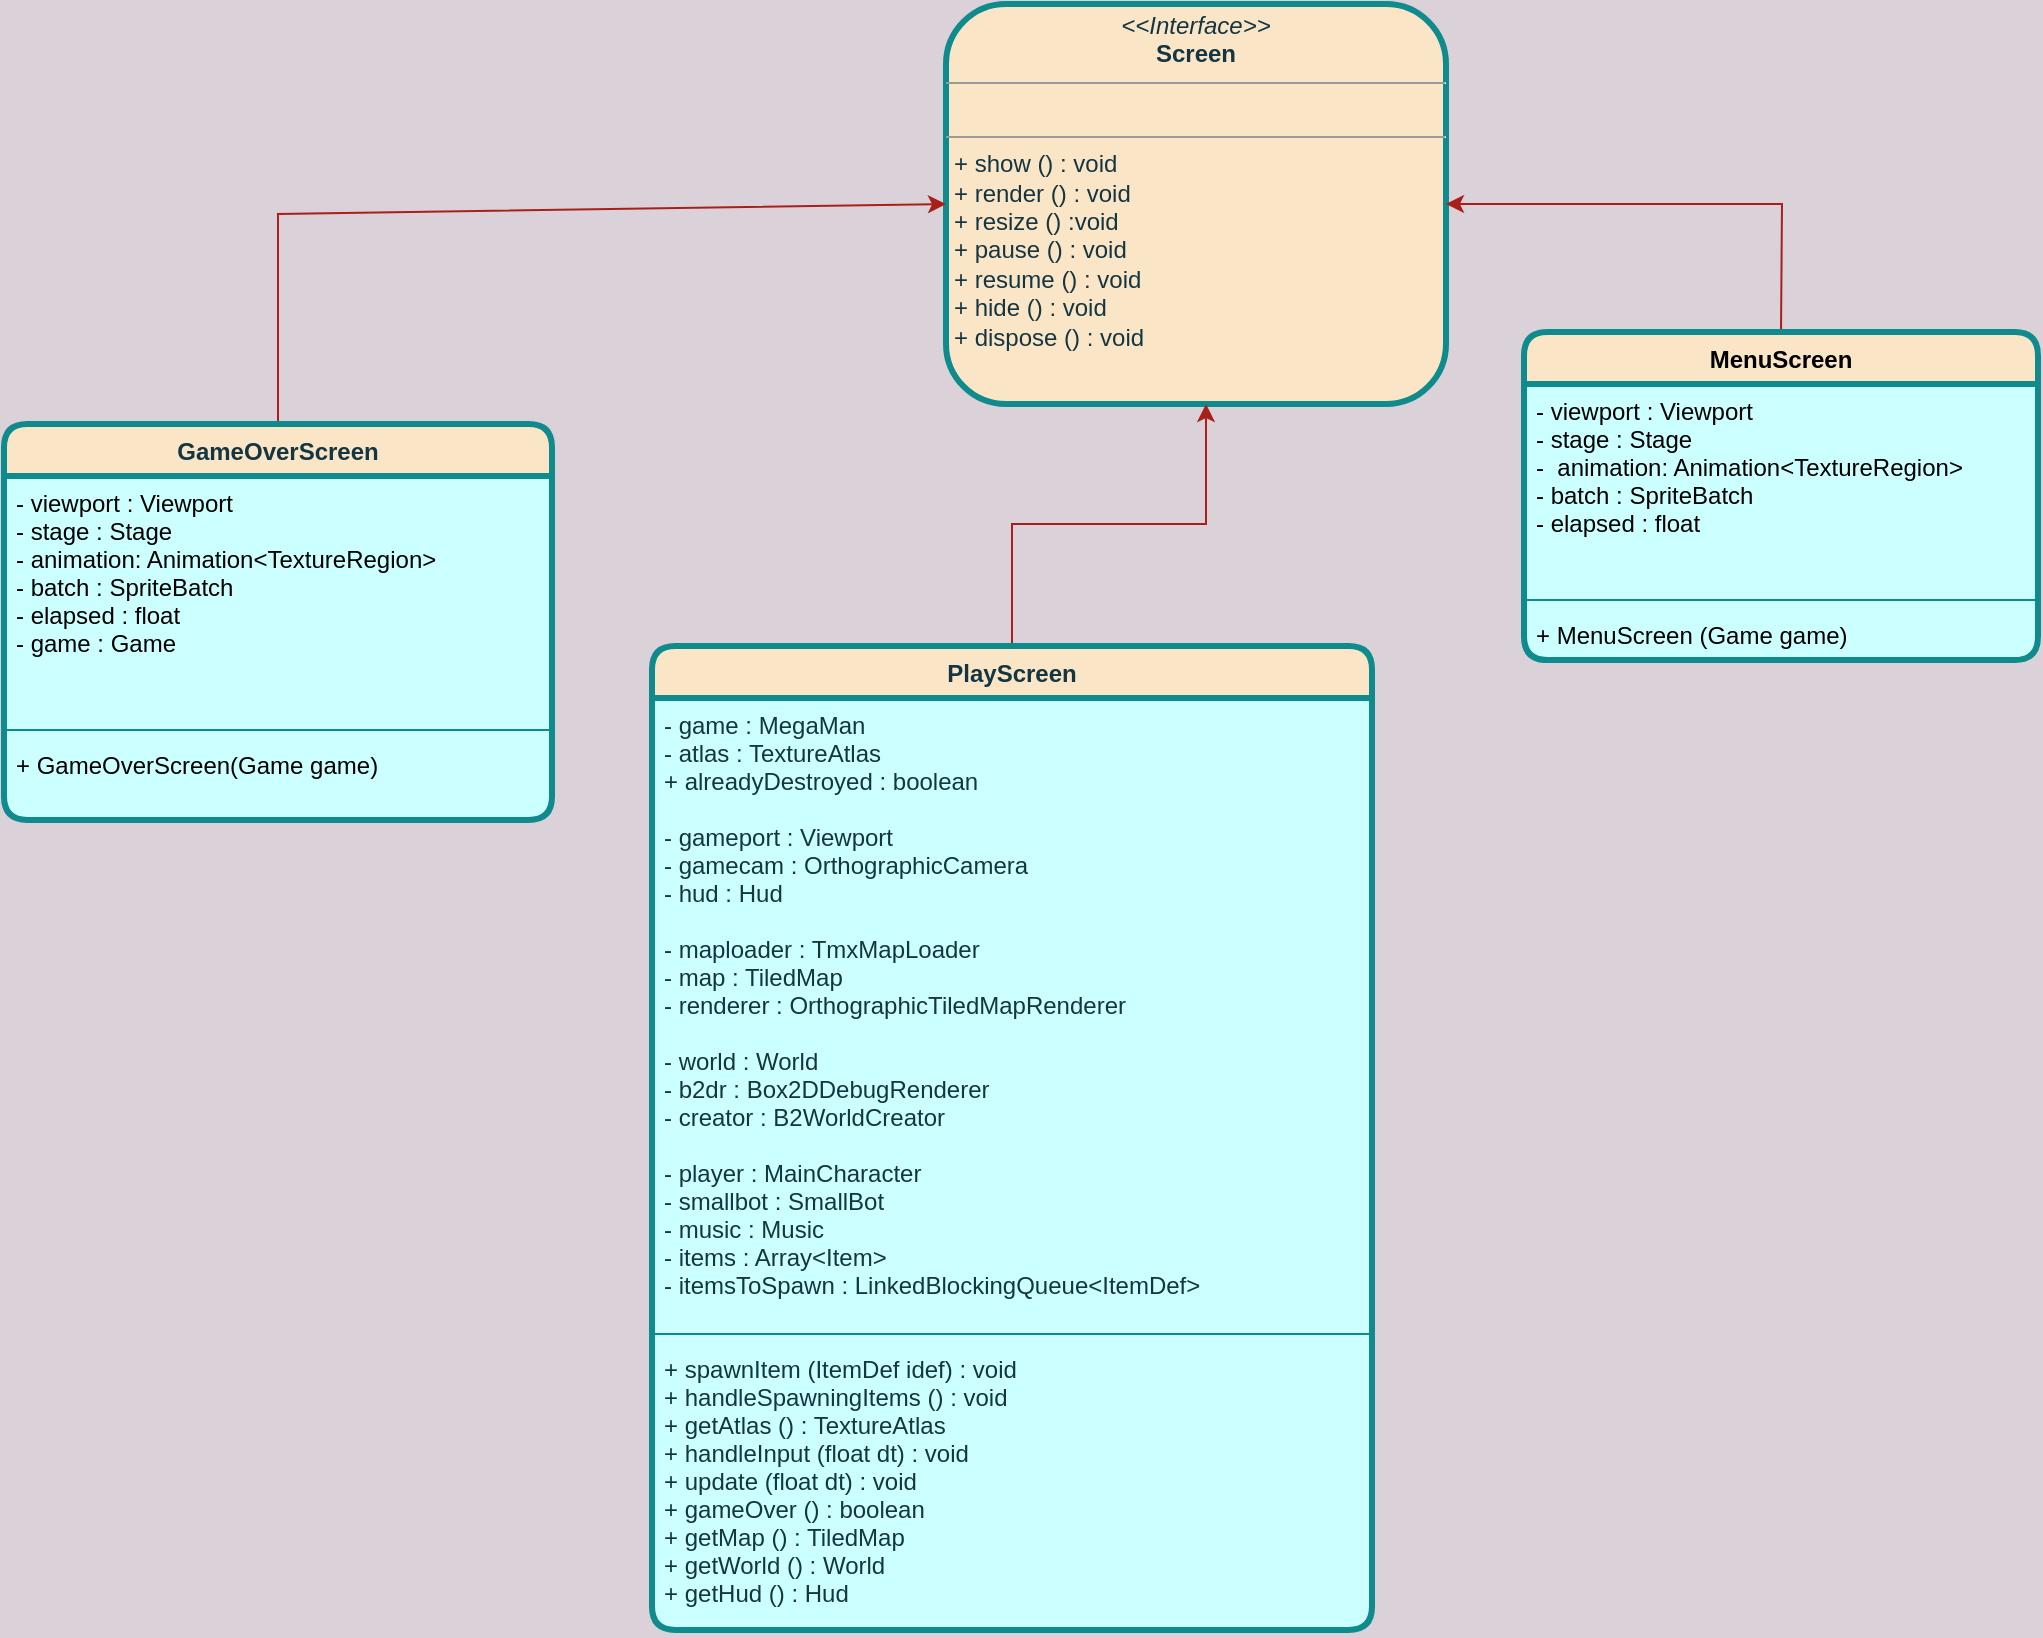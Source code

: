 <mxfile>
    <diagram id="T_rr_vH3T_Zj2dJ4vRbg" name="Screens">
        <mxGraphModel dx="673" dy="473" grid="0" gridSize="10" guides="1" tooltips="1" connect="1" arrows="1" fold="1" page="1" pageScale="1" pageWidth="1100" pageHeight="850" background="#DAD2D8" math="0" shadow="0">
            <root>
                <mxCell id="0"/>
                <mxCell id="1" parent="0"/>
                <mxCell id="1nIsizkF0hct226UoQhQ-2" value="&lt;p style=&quot;margin: 0px ; margin-top: 4px ; text-align: center&quot;&gt;&lt;i&gt;&amp;lt;&amp;lt;Interface&amp;gt;&amp;gt;&lt;/i&gt;&lt;br&gt;&lt;b&gt;Screen&lt;/b&gt;&lt;/p&gt;&lt;hr size=&quot;1&quot;&gt;&lt;p style=&quot;margin: 0px ; margin-left: 4px&quot;&gt;&lt;br&gt;&lt;/p&gt;&lt;hr size=&quot;1&quot;&gt;&lt;p style=&quot;margin: 0px ; margin-left: 4px&quot;&gt;+ show () : void&lt;br&gt;+ render () : void&lt;/p&gt;&lt;p style=&quot;margin: 0px ; margin-left: 4px&quot;&gt;+ resize () :void&lt;/p&gt;&lt;p style=&quot;margin: 0px ; margin-left: 4px&quot;&gt;+ pause () : void&lt;/p&gt;&lt;p style=&quot;margin: 0px ; margin-left: 4px&quot;&gt;+ resume () : void&lt;/p&gt;&lt;p style=&quot;margin: 0px ; margin-left: 4px&quot;&gt;+ hide () : void&lt;/p&gt;&lt;p style=&quot;margin: 0px ; margin-left: 4px&quot;&gt;+ dispose () : void&lt;/p&gt;" style="verticalAlign=top;align=left;overflow=fill;fontSize=12;fontFamily=Helvetica;html=1;strokeWidth=3;rounded=1;shadow=0;sketch=0;glass=0;perimeterSpacing=0;fillColor=#FAE5C7;strokeColor=#0F8B8D;fontColor=#143642;" parent="1" vertex="1">
                    <mxGeometry x="480" y="20" width="250" height="200" as="geometry"/>
                </mxCell>
                <mxCell id="1nIsizkF0hct226UoQhQ-43" style="edgeStyle=none;rounded=0;orthogonalLoop=1;jettySize=auto;html=1;exitX=0.5;exitY=0;exitDx=0;exitDy=0;entryX=0.52;entryY=1;entryDx=0;entryDy=0;entryPerimeter=0;labelBackgroundColor=#DAD2D8;fontColor=#143642;strokeColor=#A8201A;" parent="1" source="1nIsizkF0hct226UoQhQ-37" target="1nIsizkF0hct226UoQhQ-2" edge="1">
                    <mxGeometry relative="1" as="geometry">
                        <mxPoint x="600" y="220" as="targetPoint"/>
                        <Array as="points">
                            <mxPoint x="513" y="280"/>
                            <mxPoint x="610" y="280"/>
                        </Array>
                    </mxGeometry>
                </mxCell>
                <mxCell id="1nIsizkF0hct226UoQhQ-37" value="PlayScreen" style="swimlane;fontStyle=1;align=center;verticalAlign=top;childLayout=stackLayout;horizontal=1;startSize=26;horizontalStack=0;resizeParent=1;resizeParentMax=0;resizeLast=0;collapsible=1;marginBottom=0;strokeColor=#0F8B8D;fillColor=#FAE5C7;rounded=1;strokeWidth=3;fontColor=#143642;swimlaneFillColor=#CCFFFF;" parent="1" vertex="1">
                    <mxGeometry x="333" y="341" width="360" height="492" as="geometry"/>
                </mxCell>
                <mxCell id="1nIsizkF0hct226UoQhQ-38" value="- game : MegaMan&#10;- atlas : TextureAtlas&#10;+ alreadyDestroyed : boolean&#10;&#10;- gameport : Viewport&#10;- gamecam : OrthographicCamera&#10;- hud : Hud&#10;&#10;- maploader : TmxMapLoader&#10;- map : TiledMap&#10;- renderer : OrthographicTiledMapRenderer&#10;&#10;- world : World&#10;- b2dr : Box2DDebugRenderer&#10;- creator : B2WorldCreator&#10;&#10;- player : MainCharacter&#10;- smallbot : SmallBot&#10;- music : Music&#10;- items : Array&lt;Item&gt;&#10;- itemsToSpawn : LinkedBlockingQueue&lt;ItemDef&gt;&#10;" style="text;align=left;verticalAlign=top;spacingLeft=4;spacingRight=4;overflow=hidden;rotatable=0;points=[[0,0.5],[1,0.5]];portConstraint=eastwest;strokeWidth=3;labelBackgroundColor=none;fontColor=#143642;" parent="1nIsizkF0hct226UoQhQ-37" vertex="1">
                    <mxGeometry y="26" width="360" height="314" as="geometry"/>
                </mxCell>
                <mxCell id="1nIsizkF0hct226UoQhQ-39" value="" style="line;strokeWidth=1;fillColor=none;align=left;verticalAlign=middle;spacingTop=-1;spacingLeft=3;spacingRight=3;rotatable=0;labelPosition=right;points=[];portConstraint=eastwest;labelBackgroundColor=#DAD2D8;strokeColor=#0F8B8D;fontColor=#143642;" parent="1nIsizkF0hct226UoQhQ-37" vertex="1">
                    <mxGeometry y="340" width="360" height="8" as="geometry"/>
                </mxCell>
                <mxCell id="1nIsizkF0hct226UoQhQ-40" value="+ spawnItem (ItemDef idef) : void&#10;+ handleSpawningItems () : void&#10;+ getAtlas () : TextureAtlas&#10;+ handleInput (float dt) : void&#10;+ update (float dt) : void&#10;+ gameOver () : boolean&#10;+ getMap () : TiledMap&#10;+ getWorld () : World&#10;+ getHud () : Hud&#10;&#10;" style="text;strokeColor=none;fillColor=none;align=left;verticalAlign=top;spacingLeft=4;spacingRight=4;overflow=hidden;rotatable=0;points=[[0,0.5],[1,0.5]];portConstraint=eastwest;fontColor=#143642;fontStyle=0" parent="1nIsizkF0hct226UoQhQ-37" vertex="1">
                    <mxGeometry y="348" width="360" height="144" as="geometry"/>
                </mxCell>
                <mxCell id="XhEpvrir_DNmie8bjjB5-18" style="edgeStyle=none;html=1;exitX=0.5;exitY=0;exitDx=0;exitDy=0;entryX=0;entryY=0.5;entryDx=0;entryDy=0;fontColor=#CC0000;rounded=0;strokeColor=#A8201A;" parent="1" source="XhEpvrir_DNmie8bjjB5-14" target="1nIsizkF0hct226UoQhQ-2" edge="1">
                    <mxGeometry relative="1" as="geometry">
                        <Array as="points">
                            <mxPoint x="146" y="125"/>
                        </Array>
                    </mxGeometry>
                </mxCell>
                <mxCell id="XhEpvrir_DNmie8bjjB5-14" value="GameOverScreen" style="swimlane;fontStyle=1;align=center;verticalAlign=top;childLayout=stackLayout;horizontal=1;startSize=26;horizontalStack=0;resizeParent=1;resizeParentMax=0;resizeLast=0;collapsible=1;marginBottom=0;strokeColor=#0F8B8D;fillColor=#FAE5C7;rounded=1;strokeWidth=3;fontColor=#143642;swimlaneFillColor=#CCFFFF;" parent="1" vertex="1">
                    <mxGeometry x="9" y="230" width="274" height="198" as="geometry"/>
                </mxCell>
                <mxCell id="XhEpvrir_DNmie8bjjB5-15" value="- viewport : Viewport&#10;- stage : Stage&#10;- animation: Animation&lt;TextureRegion&gt;&#10;- batch : SpriteBatch&#10;- elapsed : float&#10;- game : Game" style="text;strokeColor=none;fillColor=none;align=left;verticalAlign=top;spacingLeft=4;spacingRight=4;overflow=hidden;rotatable=0;points=[[0,0.5],[1,0.5]];portConstraint=eastwest;fontColor=#000000;" parent="XhEpvrir_DNmie8bjjB5-14" vertex="1">
                    <mxGeometry y="26" width="274" height="123" as="geometry"/>
                </mxCell>
                <mxCell id="XhEpvrir_DNmie8bjjB5-16" value="" style="line;strokeWidth=1;fillColor=none;align=left;verticalAlign=middle;spacingTop=-1;spacingLeft=3;spacingRight=3;rotatable=0;labelPosition=right;points=[];portConstraint=eastwest;fontColor=#000000;strokeColor=#0F8B8D;" parent="XhEpvrir_DNmie8bjjB5-14" vertex="1">
                    <mxGeometry y="149" width="274" height="8" as="geometry"/>
                </mxCell>
                <mxCell id="XhEpvrir_DNmie8bjjB5-17" value="+ GameOverScreen(Game game)&#10;" style="text;strokeColor=none;fillColor=none;align=left;verticalAlign=top;spacingLeft=4;spacingRight=4;overflow=hidden;rotatable=0;points=[[0,0.5],[1,0.5]];portConstraint=eastwest;fontColor=#000000;" parent="XhEpvrir_DNmie8bjjB5-14" vertex="1">
                    <mxGeometry y="157" width="274" height="41" as="geometry"/>
                </mxCell>
                <mxCell id="XhEpvrir_DNmie8bjjB5-23" style="edgeStyle=none;rounded=0;html=1;exitX=0.5;exitY=0;exitDx=0;exitDy=0;entryX=1;entryY=0.5;entryDx=0;entryDy=0;fontColor=#000000;startSize=26;strokeColor=#A8201A;" parent="1" source="XhEpvrir_DNmie8bjjB5-19" target="1nIsizkF0hct226UoQhQ-2" edge="1">
                    <mxGeometry relative="1" as="geometry">
                        <Array as="points">
                            <mxPoint x="898" y="120"/>
                        </Array>
                    </mxGeometry>
                </mxCell>
                <mxCell id="XhEpvrir_DNmie8bjjB5-19" value="MenuScreen" style="swimlane;fontStyle=1;align=center;verticalAlign=top;childLayout=stackLayout;horizontal=1;startSize=26;horizontalStack=0;resizeParent=1;resizeParentMax=0;resizeLast=0;collapsible=1;marginBottom=0;rounded=1;fontColor=#000000;strokeColor=#0F8B8D;strokeWidth=3;fillColor=#FAE5C7;swimlaneFillColor=#CCFFFF;" parent="1" vertex="1">
                    <mxGeometry x="769" y="184" width="257" height="164" as="geometry"/>
                </mxCell>
                <mxCell id="XhEpvrir_DNmie8bjjB5-20" value="- viewport : Viewport&#10;- stage : Stage&#10;-  animation: Animation&lt;TextureRegion&gt;&#10;- batch : SpriteBatch&#10;- elapsed : float&#10;&#10;" style="text;strokeColor=none;fillColor=none;align=left;verticalAlign=top;spacingLeft=4;spacingRight=4;overflow=hidden;rotatable=0;points=[[0,0.5],[1,0.5]];portConstraint=eastwest;fontColor=#000000;" parent="XhEpvrir_DNmie8bjjB5-19" vertex="1">
                    <mxGeometry y="26" width="257" height="104" as="geometry"/>
                </mxCell>
                <mxCell id="XhEpvrir_DNmie8bjjB5-21" value="" style="line;strokeWidth=1;fillColor=none;align=left;verticalAlign=middle;spacingTop=-1;spacingLeft=3;spacingRight=3;rotatable=0;labelPosition=right;points=[];portConstraint=eastwest;strokeColor=#0F8B8D;" parent="XhEpvrir_DNmie8bjjB5-19" vertex="1">
                    <mxGeometry y="130" width="257" height="8" as="geometry"/>
                </mxCell>
                <mxCell id="XhEpvrir_DNmie8bjjB5-22" value="+ MenuScreen (Game game)" style="text;strokeColor=none;fillColor=none;align=left;verticalAlign=top;spacingLeft=4;spacingRight=4;overflow=hidden;rotatable=0;points=[[0,0.5],[1,0.5]];portConstraint=eastwest;fontColor=#000000;" parent="XhEpvrir_DNmie8bjjB5-19" vertex="1">
                    <mxGeometry y="138" width="257" height="26" as="geometry"/>
                </mxCell>
            </root>
        </mxGraphModel>
    </diagram>
    <diagram name="Scenes" id="VTXGVDgb7QTCQ0WYgCF-">
        <mxGraphModel dx="1154" dy="810" grid="0" gridSize="10" guides="1" tooltips="1" connect="1" arrows="1" fold="1" page="1" pageScale="1" pageWidth="1100" pageHeight="850" background="#DAD2D8" math="0" shadow="0">
            <root>
                <mxCell id="FuMGR5TKCEIF7tLnbURI-0"/>
                <mxCell id="FuMGR5TKCEIF7tLnbURI-1" parent="FuMGR5TKCEIF7tLnbURI-0"/>
                <mxCell id="FuMGR5TKCEIF7tLnbURI-2" value="&lt;p style=&quot;margin: 0px ; margin-top: 4px ; text-align: center&quot;&gt;&lt;i&gt;&amp;lt;&amp;lt;Interface&amp;gt;&amp;gt;&lt;/i&gt;&lt;br&gt;&lt;b&gt;Disposable&lt;/b&gt;&lt;/p&gt;&lt;hr size=&quot;1&quot;&gt;&lt;p style=&quot;margin: 0px ; margin-left: 4px&quot;&gt;&lt;br&gt;&lt;/p&gt;&lt;hr size=&quot;1&quot;&gt;&lt;p style=&quot;margin: 0px ; margin-left: 4px&quot;&gt;&lt;span&gt;+ dispose () : void&lt;/span&gt;&lt;br&gt;&lt;/p&gt;" style="verticalAlign=top;align=left;overflow=fill;fontSize=12;fontFamily=Helvetica;html=1;strokeWidth=3;rounded=1;shadow=0;sketch=0;glass=0;perimeterSpacing=0;fillColor=#FAE5C7;strokeColor=#0F8B8D;fontColor=#143642;" parent="FuMGR5TKCEIF7tLnbURI-1" vertex="1">
                    <mxGeometry x="669" y="186.5" width="250" height="99" as="geometry"/>
                </mxCell>
                <mxCell id="FuMGR5TKCEIF7tLnbURI-4" value="Hud" style="swimlane;fontStyle=1;align=center;verticalAlign=top;childLayout=stackLayout;horizontal=1;startSize=26;horizontalStack=0;resizeParent=1;resizeParentMax=0;resizeLast=0;collapsible=1;marginBottom=0;fillColor=#FAE5C7;rounded=1;strokeWidth=3;fontColor=#143642;swimlaneFillColor=#CCFFFF;strokeColor=#0F8B8D;" parent="FuMGR5TKCEIF7tLnbURI-1" vertex="1">
                    <mxGeometry x="36" y="92" width="360" height="371" as="geometry"/>
                </mxCell>
                <mxCell id="FuMGR5TKCEIF7tLnbURI-5" value="+ stage : Stage&#10;- viewport : Viewport&#10;- myText : String&#10;&#10;- worldTimer : Integer&#10;- timeUp : boolean&#10;- timeCount : float&#10;- score : Integer&#10;- record : Integer&#10;&#10;- countdownLabel : Label&#10;- timeLabel : Label&#10;- scoreLabel : Label&#10;- megamanLabel : Label&#10;- bestScoreLabel : Label&#10;&#10;" style="text;align=left;verticalAlign=top;spacingLeft=4;spacingRight=4;overflow=hidden;rotatable=0;points=[[0,0.5],[1,0.5]];portConstraint=eastwest;strokeWidth=3;labelBackgroundColor=none;fontColor=#143642;fontStyle=0" parent="FuMGR5TKCEIF7tLnbURI-4" vertex="1">
                    <mxGeometry y="26" width="360" height="236" as="geometry"/>
                </mxCell>
                <mxCell id="FuMGR5TKCEIF7tLnbURI-6" value="" style="line;strokeWidth=1;fillColor=none;align=left;verticalAlign=middle;spacingTop=-1;spacingLeft=3;spacingRight=3;rotatable=0;labelPosition=right;points=[];portConstraint=eastwest;labelBackgroundColor=#DAD2D8;strokeColor=#0F8B8D;fontColor=#143642;" parent="FuMGR5TKCEIF7tLnbURI-4" vertex="1">
                    <mxGeometry y="262" width="360" height="8" as="geometry"/>
                </mxCell>
                <mxCell id="FuMGR5TKCEIF7tLnbURI-7" value="+ Hud (SpriteBatch sb) &#10;+ update (float dt) : void&#10;+ addScore (int value) : void&#10;+ getScore () : Integer&#10;+ isTimeUp () : boolean&#10;" style="text;strokeColor=none;fillColor=none;align=left;verticalAlign=top;spacingLeft=4;spacingRight=4;overflow=hidden;rotatable=0;points=[[0,0.5],[1,0.5]];portConstraint=eastwest;fontColor=#143642;fontStyle=0" parent="FuMGR5TKCEIF7tLnbURI-4" vertex="1">
                    <mxGeometry y="270" width="360" height="101" as="geometry"/>
                </mxCell>
                <mxCell id="lY39qgHuD7AyXaQQA1eU-1" style="edgeStyle=none;html=1;strokeColor=#A8201A;endArrow=open;endFill=0;dashed=1;" parent="FuMGR5TKCEIF7tLnbURI-1" source="FuMGR5TKCEIF7tLnbURI-5" target="FuMGR5TKCEIF7tLnbURI-2" edge="1">
                    <mxGeometry relative="1" as="geometry"/>
                </mxCell>
            </root>
        </mxGraphModel>
    </diagram>
    <diagram name="Sprites" id="jHFKRrlo1ZQ4smp6yePM">
        <mxGraphModel dx="1154" dy="810" grid="0" gridSize="10" guides="1" tooltips="1" connect="1" arrows="1" fold="1" page="1" pageScale="1" pageWidth="1100" pageHeight="850" background="#DAD2D8" math="0" shadow="0">
            <root>
                <mxCell id="qWeR95JsXL1-Wb6bm8Zf-0"/>
                <mxCell id="qWeR95JsXL1-Wb6bm8Zf-1" parent="qWeR95JsXL1-Wb6bm8Zf-0"/>
                <mxCell id="csHAQFo26TTGkwQp6eCQ-59" value="MainCharacter " style="swimlane;fontStyle=1;align=center;verticalAlign=top;childLayout=stackLayout;horizontal=1;startSize=26;horizontalStack=0;resizeParent=1;resizeParentMax=0;resizeLast=0;collapsible=1;marginBottom=0;fontColor=#143642;fillColor=#FAE5C7;swimlaneFillColor=#CCFFFF;rounded=1;strokeWidth=3;strokeColor=#0F8B8D;" parent="qWeR95JsXL1-Wb6bm8Zf-1" vertex="1">
                    <mxGeometry x="200" y="301" width="330" height="370" as="geometry">
                        <mxRectangle x="200" y="301" width="335" height="26" as="alternateBounds"/>
                    </mxGeometry>
                </mxCell>
                <mxCell id="csHAQFo26TTGkwQp6eCQ-60" value="+ currentState: State&#10;+ previousState: State&#10;+ megamanStand: TextureRegion&#10;+ megamanSit: TextureRegion&#10;- megamanDead: TextureRegion&#10;- megamanRun: Animation&lt;TextureRegion&gt;&#10;- megamanJump: Animation&lt;TextureRegion&gt;&#10;- megamanShoot: Animation&lt;TextureRegion&gt;&#10;- stateTimer: float&#10;- runningRight: boolean&#10;- megamanIsDead: boolean&#10;- fireballs: Array&lt;FireBalls&gt;" style="text;fillColor=none;align=left;verticalAlign=top;spacingLeft=4;spacingRight=4;overflow=hidden;rotatable=0;points=[[0,0.5],[1,0.5]];portConstraint=eastwest;fontColor=#143642;strokeColor=#0F8B8D;" parent="csHAQFo26TTGkwQp6eCQ-59" vertex="1">
                    <mxGeometry y="26" width="330" height="184" as="geometry"/>
                </mxCell>
                <mxCell id="csHAQFo26TTGkwQp6eCQ-61" value="" style="line;strokeWidth=1;fillColor=none;align=left;verticalAlign=middle;spacingTop=-1;spacingLeft=3;spacingRight=3;rotatable=0;labelPosition=right;points=[];portConstraint=eastwest;" parent="csHAQFo26TTGkwQp6eCQ-59" vertex="1">
                    <mxGeometry y="210" width="330" height="8" as="geometry"/>
                </mxCell>
                <mxCell id="csHAQFo26TTGkwQp6eCQ-62" value="+ MainCharacter(Playscreen)&#10;+ update(float): void &#10;+ getFrame(float): TextureRegion&#10;+ getState(): State&#10;+ die(): void&#10;+ jump(): void&#10;+ hit(Enemy): void&#10;+ fire(): void&#10;+ climb(): void&#10;+ draw(Batch): void&#10;" style="text;strokeColor=none;fillColor=none;align=left;verticalAlign=top;spacingLeft=4;spacingRight=4;overflow=hidden;rotatable=0;points=[[0,0.5],[1,0.5]];portConstraint=eastwest;fontColor=#143642;" parent="csHAQFo26TTGkwQp6eCQ-59" vertex="1">
                    <mxGeometry y="218" width="330" height="152" as="geometry"/>
                </mxCell>
                <mxCell id="csHAQFo26TTGkwQp6eCQ-71" value="FireBall extends Sprite" style="swimlane;fontStyle=1;align=center;verticalAlign=top;childLayout=stackLayout;horizontal=1;startSize=26;horizontalStack=0;resizeParent=1;resizeParentMax=0;resizeLast=0;collapsible=1;marginBottom=0;fillColor=#FAE5C7;swimlaneFillColor=#CCFFFF;fontColor=#143642;rounded=1;strokeWidth=3;strokeColor=#0F8B8D;" parent="qWeR95JsXL1-Wb6bm8Zf-1" vertex="1">
                    <mxGeometry x="240" y="751" width="220" height="250" as="geometry"/>
                </mxCell>
                <mxCell id="csHAQFo26TTGkwQp6eCQ-72" value="+ screen: PlayScreen&#10;+ world: World&#10;+ frame: Array&lt;TextureRegion&gt;&#10;+ stateTime: float&#10;+ destroyed: boolean&#10;+ setToDestroy: boolean&#10;+ fireRight: boolean&#10;+ fireLeft: boolean" style="text;fillColor=none;align=left;verticalAlign=top;spacingLeft=4;spacingRight=4;overflow=hidden;rotatable=0;points=[[0,0.5],[1,0.5]];portConstraint=eastwest;fontColor=#143642;strokeWidth=1;strokeColor=#0F8B8D;" parent="csHAQFo26TTGkwQp6eCQ-71" vertex="1">
                    <mxGeometry y="26" width="220" height="124" as="geometry"/>
                </mxCell>
                <mxCell id="csHAQFo26TTGkwQp6eCQ-73" value="" style="line;strokeWidth=1;fillColor=none;align=left;verticalAlign=middle;spacingTop=-1;spacingLeft=3;spacingRight=3;rotatable=0;labelPosition=right;points=[];portConstraint=eastwest;" parent="csHAQFo26TTGkwQp6eCQ-71" vertex="1">
                    <mxGeometry y="150" width="220" height="8" as="geometry"/>
                </mxCell>
                <mxCell id="csHAQFo26TTGkwQp6eCQ-74" value="+ FireBall(Playscreen, float, float. fireRight)&#10;+ defineFireBall(): void&#10;+ update(float): void&#10;+ setToDestroy(): void&#10;+ isDestroyed(): boolean" style="text;strokeColor=none;fillColor=none;align=left;verticalAlign=top;spacingLeft=4;spacingRight=4;overflow=hidden;rotatable=0;points=[[0,0.5],[1,0.5]];portConstraint=eastwest;fontColor=#143642;" parent="csHAQFo26TTGkwQp6eCQ-71" vertex="1">
                    <mxGeometry y="158" width="220" height="92" as="geometry"/>
                </mxCell>
                <mxCell id="csHAQFo26TTGkwQp6eCQ-75" value="" style="endArrow=diamondThin;endFill=1;endSize=24;html=1;exitX=0.5;exitY=0;exitDx=0;exitDy=0;fillColor=#a20025;strokeColor=#A8201A;" parent="qWeR95JsXL1-Wb6bm8Zf-1" source="csHAQFo26TTGkwQp6eCQ-71" edge="1">
                    <mxGeometry width="160" relative="1" as="geometry">
                        <mxPoint x="490" y="699.57" as="sourcePoint"/>
                        <mxPoint x="350" y="671" as="targetPoint"/>
                    </mxGeometry>
                </mxCell>
                <mxCell id="ppuBogxw_B3Vzq5zAQ1U-0" value="&lt;p style=&quot;margin: 0px ; margin-top: 4px ; text-align: center&quot;&gt;&lt;b&gt;Sprite&lt;/b&gt;&lt;/p&gt;&lt;p style=&quot;margin: 0px ; margin-left: 4px&quot;&gt;&lt;br&gt;&lt;/p&gt;" style="verticalAlign=top;align=left;overflow=fill;fontSize=12;fontFamily=Helvetica;html=1;strokeWidth=3;rounded=1;shadow=0;sketch=0;glass=0;perimeterSpacing=0;fillColor=#FAE5C7;strokeColor=#0F8B8D;fontColor=#143642;" vertex="1" parent="qWeR95JsXL1-Wb6bm8Zf-1">
                    <mxGeometry x="642" y="133" width="167" height="30" as="geometry"/>
                </mxCell>
                <mxCell id="2wYLfCx9h3dEMHQuVLCf-0" value="Extends" style="endArrow=block;endSize=16;endFill=0;html=1;entryX=0.366;entryY=1.033;entryDx=0;entryDy=0;entryPerimeter=0;fontColor=#0F8B8D;strokeColor=#A8201A;labelBackgroundColor=#FAE5C7;fontSize=13;" edge="1" parent="qWeR95JsXL1-Wb6bm8Zf-1">
                    <mxGeometry x="-0.049" y="25" width="160" relative="1" as="geometry">
                        <mxPoint x="487" y="298" as="sourcePoint"/>
                        <mxPoint x="667.71" y="163.0" as="targetPoint"/>
                        <Array as="points">
                            <mxPoint x="487.25" y="280.03"/>
                            <mxPoint x="667.25" y="280.03"/>
                        </Array>
                        <mxPoint as="offset"/>
                    </mxGeometry>
                </mxCell>
                <mxCell id="tegyX46a5HkNT8Yl-mV6-0" value="Enemy " style="swimlane;fontStyle=0;childLayout=stackLayout;horizontal=1;startSize=26;horizontalStack=0;resizeParent=1;resizeParentMax=0;resizeLast=0;collapsible=1;marginBottom=0;swimlaneFillColor=#CCFFFF;fillColor=#FAE5C7;fontColor=#143642;rounded=1;strokeWidth=3;strokeColor=#0F8B8D;" vertex="1" parent="qWeR95JsXL1-Wb6bm8Zf-1">
                    <mxGeometry x="623" y="308" width="310" height="200" as="geometry"/>
                </mxCell>
                <mxCell id="tegyX46a5HkNT8Yl-mV6-1" value="- world : World&#10;- screen : PlayScreen&#10;- b2body : Body&#10;- velocity : Vector2&#10;" style="text;fillColor=none;align=left;verticalAlign=top;spacingLeft=4;spacingRight=4;overflow=hidden;rotatable=0;points=[[0,0.5],[1,0.5]];portConstraint=eastwest;fontColor=#143642;strokeColor=#0F8B8D;" vertex="1" parent="tegyX46a5HkNT8Yl-mV6-0">
                    <mxGeometry y="26" width="310" height="64" as="geometry"/>
                </mxCell>
                <mxCell id="tegyX46a5HkNT8Yl-mV6-2" value="" style="line;strokeWidth=1;fillColor=none;align=left;verticalAlign=middle;spacingTop=-1;spacingLeft=3;spacingRight=3;rotatable=0;labelPosition=right;points=[];portConstraint=eastwest;" vertex="1" parent="tegyX46a5HkNT8Yl-mV6-0">
                    <mxGeometry y="90" width="310" height="20" as="geometry"/>
                </mxCell>
                <mxCell id="tegyX46a5HkNT8Yl-mV6-3" value="- defineEnemy(): void&#10;- update(float dt): void&#10;- hitByMegaman(MainCharacter mainCharacter): void&#10;- hitByEnemy(Enemy enemy): void&#10;- reverseVelocity(boolean x, boolean y): void" style="text;strokeColor=none;fillColor=none;align=left;verticalAlign=top;spacingLeft=4;spacingRight=4;overflow=hidden;rotatable=0;points=[[0,0.5],[1,0.5]];portConstraint=eastwest;fontColor=#143642;" vertex="1" parent="tegyX46a5HkNT8Yl-mV6-0">
                    <mxGeometry y="110" width="310" height="90" as="geometry"/>
                </mxCell>
                <mxCell id="tegyX46a5HkNT8Yl-mV6-4" value="Extends" style="endArrow=block;endSize=16;endFill=0;html=1;entryX=0.366;entryY=1.033;entryDx=0;entryDy=0;entryPerimeter=0;fontColor=#0F8B8D;strokeColor=#A8201A;labelBackgroundColor=#FAE5C7;fontSize=13;" edge="1" parent="qWeR95JsXL1-Wb6bm8Zf-1">
                    <mxGeometry x="-0.049" y="25" width="160" relative="1" as="geometry">
                        <mxPoint x="718" y="306" as="sourcePoint"/>
                        <mxPoint x="718.46" y="163.0" as="targetPoint"/>
                        <Array as="points">
                            <mxPoint x="718.0" y="280.03"/>
                        </Array>
                        <mxPoint as="offset"/>
                    </mxGeometry>
                </mxCell>
                <mxCell id="QtSLDtf-QCDHB_v3CluG-4" value="SmallBot" style="swimlane;fontStyle=1;childLayout=stackLayout;horizontal=1;startSize=26;horizontalStack=0;resizeParent=1;resizeParentMax=0;resizeLast=0;collapsible=1;marginBottom=0;fillColor=#FAE5C7;swimlaneFillColor=#CCFFFF;rounded=1;strokeColor=#0F8B8D;strokeWidth=3;fontColor=#143642;" vertex="1" parent="qWeR95JsXL1-Wb6bm8Zf-1">
                    <mxGeometry x="502" y="740.01" width="310" height="300" as="geometry"/>
                </mxCell>
                <mxCell id="QtSLDtf-QCDHB_v3CluG-5" value="- KICK_LEFT : int&#10;- KICK_RIGHT : int&#10;- stateTime: float&#10;- walkAnimation: Animation&#10;- frames : Array&lt;TextureRegion&gt;&#10;- setToDestroy: boolean&#10;- destroyed: boolean&#10;- angle: float&#10;" style="text;fillColor=none;align=left;verticalAlign=top;spacingLeft=4;spacingRight=4;overflow=hidden;rotatable=0;points=[[0,0.5],[1,0.5]];portConstraint=eastwest;fontColor=#143642;strokeColor=#0F8B8D;" vertex="1" parent="QtSLDtf-QCDHB_v3CluG-4">
                    <mxGeometry y="26" width="310" height="124" as="geometry"/>
                </mxCell>
                <mxCell id="QtSLDtf-QCDHB_v3CluG-6" value="" style="line;strokeWidth=1;fillColor=none;align=left;verticalAlign=middle;spacingTop=-1;spacingLeft=3;spacingRight=3;rotatable=0;labelPosition=right;points=[];portConstraint=eastwest;" vertex="1" parent="QtSLDtf-QCDHB_v3CluG-4">
                    <mxGeometry y="150" width="310" height="20" as="geometry"/>
                </mxCell>
                <mxCell id="QtSLDtf-QCDHB_v3CluG-7" value="- SmallBot(PlayScreen screen, float x, float y)&#10;-  update(float dt) : void&#10;- defineEnemy() : void&#10;- getFrame(float dt): TextureRegion&#10;- draw(Batch batch) : void&#10;- hitByMegaman(MainCharacter mainCharacter): void&#10;- hitByEnemy(Enemy enemy) : void" style="text;strokeColor=none;fillColor=none;align=left;verticalAlign=top;spacingLeft=4;spacingRight=4;overflow=hidden;rotatable=0;points=[[0,0.5],[1,0.5]];portConstraint=eastwest;fontColor=#143642;" vertex="1" parent="QtSLDtf-QCDHB_v3CluG-4">
                    <mxGeometry y="170" width="310" height="130" as="geometry"/>
                </mxCell>
                <mxCell id="QtSLDtf-QCDHB_v3CluG-8" value="&lt;font color=&quot;#0f8b8d&quot;&gt;Extends&lt;/font&gt;" style="endArrow=block;endSize=16;endFill=0;html=1;exitX=0.525;exitY=-0.01;exitDx=0;exitDy=0;exitPerimeter=0;fillColor=#a20025;strokeColor=#A8201A;strokeWidth=2;fontColor=#143642;labelBackgroundColor=#FAE5C7;" edge="1" source="QtSLDtf-QCDHB_v3CluG-4" parent="qWeR95JsXL1-Wb6bm8Zf-1">
                    <mxGeometry x="0.074" y="29" width="160" relative="1" as="geometry">
                        <mxPoint x="812" y="750.01" as="sourcePoint"/>
                        <mxPoint x="845" y="511" as="targetPoint"/>
                        <Array as="points">
                            <mxPoint x="665" y="730.01"/>
                            <mxPoint x="845" y="730.01"/>
                        </Array>
                        <mxPoint as="offset"/>
                    </mxGeometry>
                </mxCell>
                <mxCell id="QtSLDtf-QCDHB_v3CluG-9" value="FlyBot" style="swimlane;fontStyle=1;align=center;verticalAlign=top;childLayout=stackLayout;horizontal=1;startSize=26;horizontalStack=0;resizeParent=1;resizeParentMax=0;resizeLast=0;collapsible=1;marginBottom=0;fontColor=#143642;fillColor=#FAE5C7;swimlaneFillColor=#CCFFFF;strokeWidth=2;strokeColor=#0F8B8D;" vertex="1" parent="qWeR95JsXL1-Wb6bm8Zf-1">
                    <mxGeometry x="842" y="750.01" width="320" height="240" as="geometry"/>
                </mxCell>
                <mxCell id="QtSLDtf-QCDHB_v3CluG-10" value="- float: stateTime&#10;- Animation flyAnimation&#10;- Array&lt;TextureRegion&gt; frames&#10;- boolean: setToDestroy&#10;- boolean: destroyed&#10;- Array&lt;Bullet&gt; bullets" style="text;fillColor=none;align=left;verticalAlign=top;spacingLeft=4;spacingRight=4;overflow=hidden;rotatable=0;points=[[0,0.5],[1,0.5]];portConstraint=eastwest;fontColor=#143642;strokeColor=#0F8B8D;" vertex="1" parent="QtSLDtf-QCDHB_v3CluG-9">
                    <mxGeometry y="26" width="320" height="104" as="geometry"/>
                </mxCell>
                <mxCell id="QtSLDtf-QCDHB_v3CluG-11" value="" style="line;strokeWidth=1;fillColor=none;align=left;verticalAlign=middle;spacingTop=-1;spacingLeft=3;spacingRight=3;rotatable=0;labelPosition=right;points=[];portConstraint=eastwest;" vertex="1" parent="QtSLDtf-QCDHB_v3CluG-9">
                    <mxGeometry y="130" width="320" height="8" as="geometry"/>
                </mxCell>
                <mxCell id="QtSLDtf-QCDHB_v3CluG-12" value="+ defineEnemy(): void&#10;+ update(float dt, MainCharacter mainCharacter): void&#10;+ hitByMegaman(FireBall fireBall)&#10;+ shootBullet(): void&#10;+ draw(Batch batch)" style="text;strokeColor=none;fillColor=none;align=left;verticalAlign=top;spacingLeft=4;spacingRight=4;overflow=hidden;rotatable=0;points=[[0,0.5],[1,0.5]];portConstraint=eastwest;fontColor=#143642;" vertex="1" parent="QtSLDtf-QCDHB_v3CluG-9">
                    <mxGeometry y="138" width="320" height="102" as="geometry"/>
                </mxCell>
                <mxCell id="QtSLDtf-QCDHB_v3CluG-13" value="Extends" style="endArrow=block;endSize=16;endFill=0;html=1;exitX=0.5;exitY=0;exitDx=0;exitDy=0;strokeColor=#A8201A;strokeWidth=2;fontColor=#0F8B8D;labelBackgroundColor=#FAE5C7;" edge="1" source="QtSLDtf-QCDHB_v3CluG-9" parent="qWeR95JsXL1-Wb6bm8Zf-1">
                    <mxGeometry x="-0.054" y="-27" width="160" relative="1" as="geometry">
                        <mxPoint x="942" y="770.01" as="sourcePoint"/>
                        <mxPoint x="875" y="509" as="targetPoint"/>
                        <Array as="points">
                            <mxPoint x="1002" y="730.01"/>
                            <mxPoint x="875" y="730.01"/>
                        </Array>
                        <mxPoint as="offset"/>
                    </mxGeometry>
                </mxCell>
                <mxCell id="QtSLDtf-QCDHB_v3CluG-14" value="FinalBoss" style="swimlane;fontStyle=1;align=center;verticalAlign=top;childLayout=stackLayout;horizontal=1;startSize=26;horizontalStack=0;resizeParent=1;resizeParentMax=0;resizeLast=0;collapsible=1;marginBottom=0;fillColor=#FAE5C7;swimlaneFillColor=#CCFFFF;strokeColor=#143642;strokeWidth=3;rounded=1;fontColor=#143642;" vertex="1" parent="qWeR95JsXL1-Wb6bm8Zf-1">
                    <mxGeometry x="1202" y="700.01" width="300" height="340" as="geometry"/>
                </mxCell>
                <mxCell id="QtSLDtf-QCDHB_v3CluG-15" value="+ enum: State&#10;+ State: currentState&#10;+ State: currentState&#10;+World world&#10;+ Body b2body&#10;+ Vector2 velocity&#10;- TextureRegion standing&#10;- Animation&lt;TextureRegion&gt; moving&#10;- Animation&lt;TextureRegion&gt; attacking&#10;- Animation&lt;TexttureRegion&gt; jumping&#10;- Animation&lt;TextureRegion&gt; climbing&#10;- float stateTimer&#10;- int healthBar&#10;- boolean isDestroyed&#10;- PlayScreen screen&#10; " style="text;fillColor=none;align=left;verticalAlign=top;spacingLeft=4;spacingRight=4;overflow=hidden;rotatable=0;points=[[0,0.5],[1,0.5]];portConstraint=eastwest;fontColor=#143642;strokeColor=#0F8B8D;" vertex="1" parent="QtSLDtf-QCDHB_v3CluG-14">
                    <mxGeometry y="26" width="300" height="214" as="geometry"/>
                </mxCell>
                <mxCell id="QtSLDtf-QCDHB_v3CluG-16" value="" style="line;strokeWidth=1;fillColor=none;align=left;verticalAlign=middle;spacingTop=-1;spacingLeft=3;spacingRight=3;rotatable=0;labelPosition=right;points=[];portConstraint=eastwest;" vertex="1" parent="QtSLDtf-QCDHB_v3CluG-14">
                    <mxGeometry y="240" width="300" height="8" as="geometry"/>
                </mxCell>
                <mxCell id="QtSLDtf-QCDHB_v3CluG-17" value="+ getFrame(float dt): TextureRegion&#10;+ defineFinalBoss(): void&#10;+ update(float dt, MainCharacter maincharacter): void&#10;+ hitByMegaman(FireBall fireball): void&#10;+ followMegaman(MainCharacter maincharacter): void&#10;+ draw (Batch batch) : void " style="text;strokeColor=none;fillColor=none;align=left;verticalAlign=top;spacingLeft=4;spacingRight=4;overflow=hidden;rotatable=0;points=[[0,0.5],[1,0.5]];portConstraint=eastwest;fontColor=#143642;" vertex="1" parent="QtSLDtf-QCDHB_v3CluG-14">
                    <mxGeometry y="248" width="300" height="92" as="geometry"/>
                </mxCell>
                <mxCell id="QtSLDtf-QCDHB_v3CluG-18" value="Extends" style="endArrow=block;endSize=16;endFill=0;html=1;exitX=0.5;exitY=0;exitDx=0;exitDy=0;entryX=0.895;entryY=1.016;entryDx=0;entryDy=0;entryPerimeter=0;strokeColor=#A8201A;strokeWidth=2;fontColor=#0F8B8D;labelBackgroundColor=#FAE5C7;" edge="1" source="QtSLDtf-QCDHB_v3CluG-14" parent="qWeR95JsXL1-Wb6bm8Zf-1" target="tegyX46a5HkNT8Yl-mV6-3">
                    <mxGeometry x="-0.035" y="-15" width="160" relative="1" as="geometry">
                        <mxPoint x="1032" y="790.01" as="sourcePoint"/>
                        <mxPoint x="900.02" y="614.69" as="targetPoint"/>
                        <Array as="points">
                            <mxPoint x="1352" y="690.01"/>
                            <mxPoint x="900" y="690.01"/>
                        </Array>
                        <mxPoint as="offset"/>
                    </mxGeometry>
                </mxCell>
                <mxCell id="QOLq6Uvf70cI4SnDgQxw-1" style="edgeStyle=none;html=1;entryX=0.837;entryY=1.015;entryDx=0;entryDy=0;entryPerimeter=0;labelBackgroundColor=#FAE5C7;fontSize=13;fontColor=#143642;strokeColor=#A8201A;strokeWidth=1;endArrow=open;endFill=0;dashed=1;" edge="1" parent="qWeR95JsXL1-Wb6bm8Zf-1" source="qBv9smD8N69t6qf-NCTM-0" target="MQAOOAOaIZL_8FECahUX-0">
                    <mxGeometry relative="1" as="geometry"/>
                </mxCell>
                <mxCell id="qBv9smD8N69t6qf-NCTM-0" value="Heart" style="swimlane;fontStyle=1;childLayout=stackLayout;horizontal=1;startSize=26;horizontalStack=0;resizeParent=1;resizeParentMax=0;resizeLast=0;collapsible=1;marginBottom=0;swimlaneFillColor=#CCFFFF;fillColor=#FAE5C7;fontColor=#143642;rounded=1;strokeWidth=3;strokeColor=#0F8B8D;" vertex="1" parent="qWeR95JsXL1-Wb6bm8Zf-1">
                    <mxGeometry x="1153" y="324" width="310" height="276" as="geometry"/>
                </mxCell>
                <mxCell id="qBv9smD8N69t6qf-NCTM-1" value="- world : World&#10;- screen : PlayScreen&#10;- b2body : Body&#10;- destroyed : boolean&#10;- setToDestroy: boolean &#10;- stateTime: float &#10;- frames :  Array&lt;Textutre Region&gt; &#10;- Animation: Animation&lt;TextureRegion&gt; &#10;" style="text;fillColor=none;align=left;verticalAlign=top;spacingLeft=4;spacingRight=4;overflow=hidden;rotatable=0;points=[[0,0.5],[1,0.5]];portConstraint=eastwest;fontColor=#143642;strokeColor=#0F8B8D;" vertex="1" parent="qBv9smD8N69t6qf-NCTM-0">
                    <mxGeometry y="26" width="310" height="140" as="geometry"/>
                </mxCell>
                <mxCell id="qBv9smD8N69t6qf-NCTM-2" value="" style="line;strokeWidth=1;fillColor=none;align=left;verticalAlign=middle;spacingTop=-1;spacingLeft=3;spacingRight=3;rotatable=0;labelPosition=right;points=[];portConstraint=eastwest;" vertex="1" parent="qBv9smD8N69t6qf-NCTM-0">
                    <mxGeometry y="166" width="310" height="20" as="geometry"/>
                </mxCell>
                <mxCell id="qBv9smD8N69t6qf-NCTM-3" value="+ dedfineItem () : void&#10;+ update(float dt): void&#10;+ useByMegaman(MainCharacter maincharacter): void &#10;+ isDestroyed() : boolean&#10;+ setActive() : void " style="text;strokeColor=none;fillColor=none;align=left;verticalAlign=top;spacingLeft=4;spacingRight=4;overflow=hidden;rotatable=0;points=[[0,0.5],[1,0.5]];portConstraint=eastwest;fontColor=#143642;" vertex="1" parent="qBv9smD8N69t6qf-NCTM-0">
                    <mxGeometry y="186" width="310" height="90" as="geometry"/>
                </mxCell>
                <mxCell id="MQAOOAOaIZL_8FECahUX-0" value="&lt;p style=&quot;margin: 0px ; margin-top: 4px ; text-align: center&quot;&gt;&lt;i&gt;&amp;lt;&amp;lt;Interface&amp;gt;&amp;gt;&lt;/i&gt;&lt;br&gt;&lt;b&gt;ItemBehaviour&lt;/b&gt;&lt;/p&gt;&lt;hr size=&quot;1&quot;&gt;&lt;p style=&quot;margin: 0px ; margin-left: 4px&quot;&gt;&lt;span&gt;+ dedfineItem () : void&lt;/span&gt;&lt;br&gt;&lt;/p&gt;&lt;p style=&quot;margin: 0px ; margin-left: 4px&quot;&gt;&lt;span&gt;+ update(float dt): void&lt;/span&gt;&lt;/p&gt;&lt;p style=&quot;margin: 0px ; margin-left: 4px&quot;&gt;&lt;span&gt;+ useByMegaman(MainCharacter maincharacter): void&amp;nbsp;&lt;/span&gt;&lt;/p&gt;&lt;p style=&quot;margin: 0px ; margin-left: 4px&quot;&gt;&lt;span&gt;+ isDestroyed() : boolean&lt;/span&gt;&lt;/p&gt;&lt;p style=&quot;margin: 0px ; margin-left: 4px&quot;&gt;&lt;span&gt;+ setActive() : void&amp;nbsp;&lt;/span&gt;&lt;/p&gt;" style="verticalAlign=top;align=left;overflow=fill;fontSize=12;fontFamily=Helvetica;html=1;strokeWidth=3;rounded=1;shadow=0;sketch=0;glass=0;perimeterSpacing=0;fillColor=#FAE5C7;strokeColor=#0F8B8D;fontColor=#143642;" vertex="1" parent="qWeR95JsXL1-Wb6bm8Zf-1">
                    <mxGeometry x="1030" y="144" width="331" height="134" as="geometry"/>
                </mxCell>
                <mxCell id="MQAOOAOaIZL_8FECahUX-4" value="" style="endArrow=diamondThin;endFill=1;endSize=24;html=1;fillColor=#a20025;strokeColor=#A8201A;entryX=0.89;entryY=0.008;entryDx=0;entryDy=0;entryPerimeter=0;" edge="1" parent="qWeR95JsXL1-Wb6bm8Zf-1" target="tegyX46a5HkNT8Yl-mV6-0">
                    <mxGeometry width="160" relative="1" as="geometry">
                        <mxPoint x="1029" y="160" as="sourcePoint"/>
                        <mxPoint x="902" y="260" as="targetPoint"/>
                        <Array as="points">
                            <mxPoint x="902" y="160"/>
                            <mxPoint x="899" y="299"/>
                        </Array>
                    </mxGeometry>
                </mxCell>
            </root>
        </mxGraphModel>
    </diagram>
    <diagram name="Tools" id="JEyWzz4L3FQ2Dpdk2t8g">
        <mxGraphModel dx="808" dy="567" grid="0" gridSize="10" guides="1" tooltips="1" connect="1" arrows="1" fold="1" page="1" pageScale="1" pageWidth="1100" pageHeight="850" background="#DAD2D8" math="0" shadow="0">
            <root>
                <mxCell id="7h-NihIeYvBj_Mko0E0X-0"/>
                <mxCell id="7h-NihIeYvBj_Mko0E0X-1" parent="7h-NihIeYvBj_Mko0E0X-0"/>
                <mxCell id="XXPfaNPdjxvkFpZVmry8-16" value="B2WorldCreator" style="swimlane;fontStyle=1;align=center;verticalAlign=top;childLayout=stackLayout;horizontal=1;startSize=26;horizontalStack=0;resizeParent=1;resizeParentMax=0;resizeLast=0;collapsible=1;marginBottom=0;fillColor=#FAE5C7;fontColor=#143642;strokeColor=#0F8B8D;swimlaneFillColor=#CCFFFF;rounded=1;strokeWidth=3;" vertex="1" parent="7h-NihIeYvBj_Mko0E0X-1">
                    <mxGeometry x="107" y="220" width="210" height="140" as="geometry"/>
                </mxCell>
                <mxCell id="XXPfaNPdjxvkFpZVmry8-17" value="- Array&lt;SmallBot&gt; smallBots&#10;- Array&lt;FlyBot&gt; flybots" style="text;strokeColor=none;fillColor=none;align=left;verticalAlign=top;spacingLeft=4;spacingRight=4;overflow=hidden;rotatable=0;points=[[0,0.5],[1,0.5]];portConstraint=eastwest;fontColor=#143642;" vertex="1" parent="XXPfaNPdjxvkFpZVmry8-16">
                    <mxGeometry y="26" width="210" height="44" as="geometry"/>
                </mxCell>
                <mxCell id="XXPfaNPdjxvkFpZVmry8-18" value="" style="line;strokeWidth=1;fillColor=none;align=left;verticalAlign=middle;spacingTop=-1;spacingLeft=3;spacingRight=3;rotatable=0;labelPosition=right;points=[];portConstraint=eastwest;strokeColor=#0F8B8D;" vertex="1" parent="XXPfaNPdjxvkFpZVmry8-16">
                    <mxGeometry y="70" width="210" height="8" as="geometry"/>
                </mxCell>
                <mxCell id="XXPfaNPdjxvkFpZVmry8-19" value="+ getSmallBots(): Array&lt;SmallBot&gt;&#10;+ getFlyBots(): Array&lt;FlyBot&gt;&#10;+ getEnemies(): Array&lt;Enemy&gt;" style="text;strokeColor=none;fillColor=none;align=left;verticalAlign=top;spacingLeft=4;spacingRight=4;overflow=hidden;rotatable=0;points=[[0,0.5],[1,0.5]];portConstraint=eastwest;fontColor=#143642;rounded=1;strokeWidth=3;" vertex="1" parent="XXPfaNPdjxvkFpZVmry8-16">
                    <mxGeometry y="78" width="210" height="62" as="geometry"/>
                </mxCell>
                <mxCell id="XXPfaNPdjxvkFpZVmry8-20" value="«interface»&lt;br&gt;&lt;b&gt;ContactListerner&lt;/b&gt;" style="html=1;fillColor=#FAE5C7;fontColor=#143642;" vertex="1" parent="7h-NihIeYvBj_Mko0E0X-1">
                    <mxGeometry x="577" y="90" width="110" height="50" as="geometry"/>
                </mxCell>
                <mxCell id="XXPfaNPdjxvkFpZVmry8-21" value="WorldContactListener" style="swimlane;fontStyle=1;align=center;verticalAlign=top;childLayout=stackLayout;horizontal=1;startSize=26;horizontalStack=0;resizeParent=1;resizeParentMax=0;resizeLast=0;collapsible=1;marginBottom=0;fillColor=#FAE5C7;fontColor=#143642;swimlaneFillColor=#CCFFFF;rounded=1;strokeColor=#0F8B8D;strokeWidth=3;" vertex="1" parent="7h-NihIeYvBj_Mko0E0X-1">
                    <mxGeometry x="417" y="180" width="330" height="110" as="geometry"/>
                </mxCell>
                <mxCell id="XXPfaNPdjxvkFpZVmry8-22" value="" style="line;strokeWidth=1;fillColor=none;align=left;verticalAlign=middle;spacingTop=-1;spacingLeft=3;spacingRight=3;rotatable=0;labelPosition=right;points=[];portConstraint=eastwest;" vertex="1" parent="XXPfaNPdjxvkFpZVmry8-21">
                    <mxGeometry y="26" width="330" height="8" as="geometry"/>
                </mxCell>
                <mxCell id="XXPfaNPdjxvkFpZVmry8-23" value="+ beginContact(Contact contact): void&#10;+ endContact(Contact contact): void&#10;+ preSolve(Contact contact, Manifold oldManifold): void&#10;+ postSolve(Contact contact, ContactImpulse impulse): void" style="text;strokeColor=none;fillColor=none;align=left;verticalAlign=top;spacingLeft=4;spacingRight=4;overflow=hidden;rotatable=0;points=[[0,0.5],[1,0.5]];portConstraint=eastwest;fontColor=#143642;" vertex="1" parent="XXPfaNPdjxvkFpZVmry8-21">
                    <mxGeometry y="34" width="330" height="76" as="geometry"/>
                </mxCell>
                <mxCell id="XXPfaNPdjxvkFpZVmry8-24" value="Use" style="endArrow=open;endSize=12;dashed=1;html=1;exitX=0.25;exitY=0;exitDx=0;exitDy=0;fontColor=#143642;labelBackgroundColor=#FAE5C7;strokeColor=#A8201A;" edge="1" source="XXPfaNPdjxvkFpZVmry8-21" parent="7h-NihIeYvBj_Mko0E0X-1">
                    <mxGeometry x="0.325" y="17" width="160" relative="1" as="geometry">
                        <mxPoint x="417" y="114.58" as="sourcePoint"/>
                        <mxPoint x="577" y="114.58" as="targetPoint"/>
                        <Array as="points">
                            <mxPoint x="500" y="115"/>
                        </Array>
                        <mxPoint as="offset"/>
                    </mxGeometry>
                </mxCell>
                <mxCell id="XXPfaNPdjxvkFpZVmry8-25" value="GameCamera" style="swimlane;fontStyle=1;align=center;verticalAlign=top;childLayout=stackLayout;horizontal=1;startSize=26;horizontalStack=0;resizeParent=1;resizeParentMax=0;resizeLast=0;collapsible=1;marginBottom=0;fillColor=#FAE5C7;fontColor=#143642;swimlaneFillColor=#CCFFFF;strokeColor=#0F8B8D;strokeWidth=3;rounded=1;" vertex="1" parent="7h-NihIeYvBj_Mko0E0X-1">
                    <mxGeometry x="367" y="330" width="220" height="140" as="geometry"/>
                </mxCell>
                <mxCell id="XXPfaNPdjxvkFpZVmry8-26" value="- Orthographic cam&#10;- StretchViewport viewport" style="text;strokeColor=none;fillColor=none;align=left;verticalAlign=top;spacingLeft=4;spacingRight=4;overflow=hidden;rotatable=0;points=[[0,0.5],[1,0.5]];portConstraint=eastwest;fontColor=#143642;" vertex="1" parent="XXPfaNPdjxvkFpZVmry8-25">
                    <mxGeometry y="26" width="220" height="44" as="geometry"/>
                </mxCell>
                <mxCell id="XXPfaNPdjxvkFpZVmry8-27" value="" style="line;strokeWidth=1;fillColor=none;align=left;verticalAlign=middle;spacingTop=-1;spacingLeft=3;spacingRight=3;rotatable=0;labelPosition=right;points=[];portConstraint=eastwest;" vertex="1" parent="XXPfaNPdjxvkFpZVmry8-25">
                    <mxGeometry y="70" width="220" height="8" as="geometry"/>
                </mxCell>
                <mxCell id="XXPfaNPdjxvkFpZVmry8-28" value="+ combined(): Matrix4&#10;+ update(int width, int height): void&#10;+ getInutInGameWorld(): Vector2" style="text;fillColor=none;align=left;verticalAlign=top;spacingLeft=4;spacingRight=4;overflow=hidden;rotatable=0;points=[[0,0.5],[1,0.5]];portConstraint=eastwest;fontColor=#143642;strokeColor=#0F8B8D;" vertex="1" parent="XXPfaNPdjxvkFpZVmry8-25">
                    <mxGeometry y="78" width="220" height="62" as="geometry"/>
                </mxCell>
                <mxCell id="XXPfaNPdjxvkFpZVmry8-29" value="CameraStyles" style="swimlane;fontStyle=0;childLayout=stackLayout;horizontal=1;startSize=26;horizontalStack=0;resizeParent=1;resizeParentMax=0;resizeLast=0;collapsible=1;marginBottom=0;fontColor=#143642;fillColor=#FAE5C7;swimlaneFillColor=#CCFFFF;strokeColor=#0F8B8D;strokeWidth=3;" vertex="1" parent="7h-NihIeYvBj_Mko0E0X-1">
                    <mxGeometry x="807" y="180" width="280" height="110" as="geometry"/>
                </mxCell>
                <mxCell id="XXPfaNPdjxvkFpZVmry8-30" value="+ lerpToCharacter(Camera camera, &#10;MainCharacter character): void" style="text;strokeColor=none;fillColor=none;align=left;verticalAlign=top;spacingLeft=4;spacingRight=4;overflow=hidden;rotatable=0;points=[[0,0.5],[1,0.5]];portConstraint=eastwest;fontStyle=4;fontColor=#143642;" vertex="1" parent="XXPfaNPdjxvkFpZVmry8-29">
                    <mxGeometry y="26" width="280" height="44" as="geometry"/>
                </mxCell>
                <mxCell id="XXPfaNPdjxvkFpZVmry8-31" value="+ boundary(Camera camera, float startX, &#10;float startY, float width, float height): void&#10;" style="text;strokeColor=none;fillColor=none;align=left;verticalAlign=top;spacingLeft=4;spacingRight=4;overflow=hidden;rotatable=0;points=[[0,0.5],[1,0.5]];portConstraint=eastwest;fontStyle=4;fontColor=#143642;" vertex="1" parent="XXPfaNPdjxvkFpZVmry8-29">
                    <mxGeometry y="70" width="280" height="40" as="geometry"/>
                </mxCell>
            </root>
        </mxGraphModel>
    </diagram>
</mxfile>